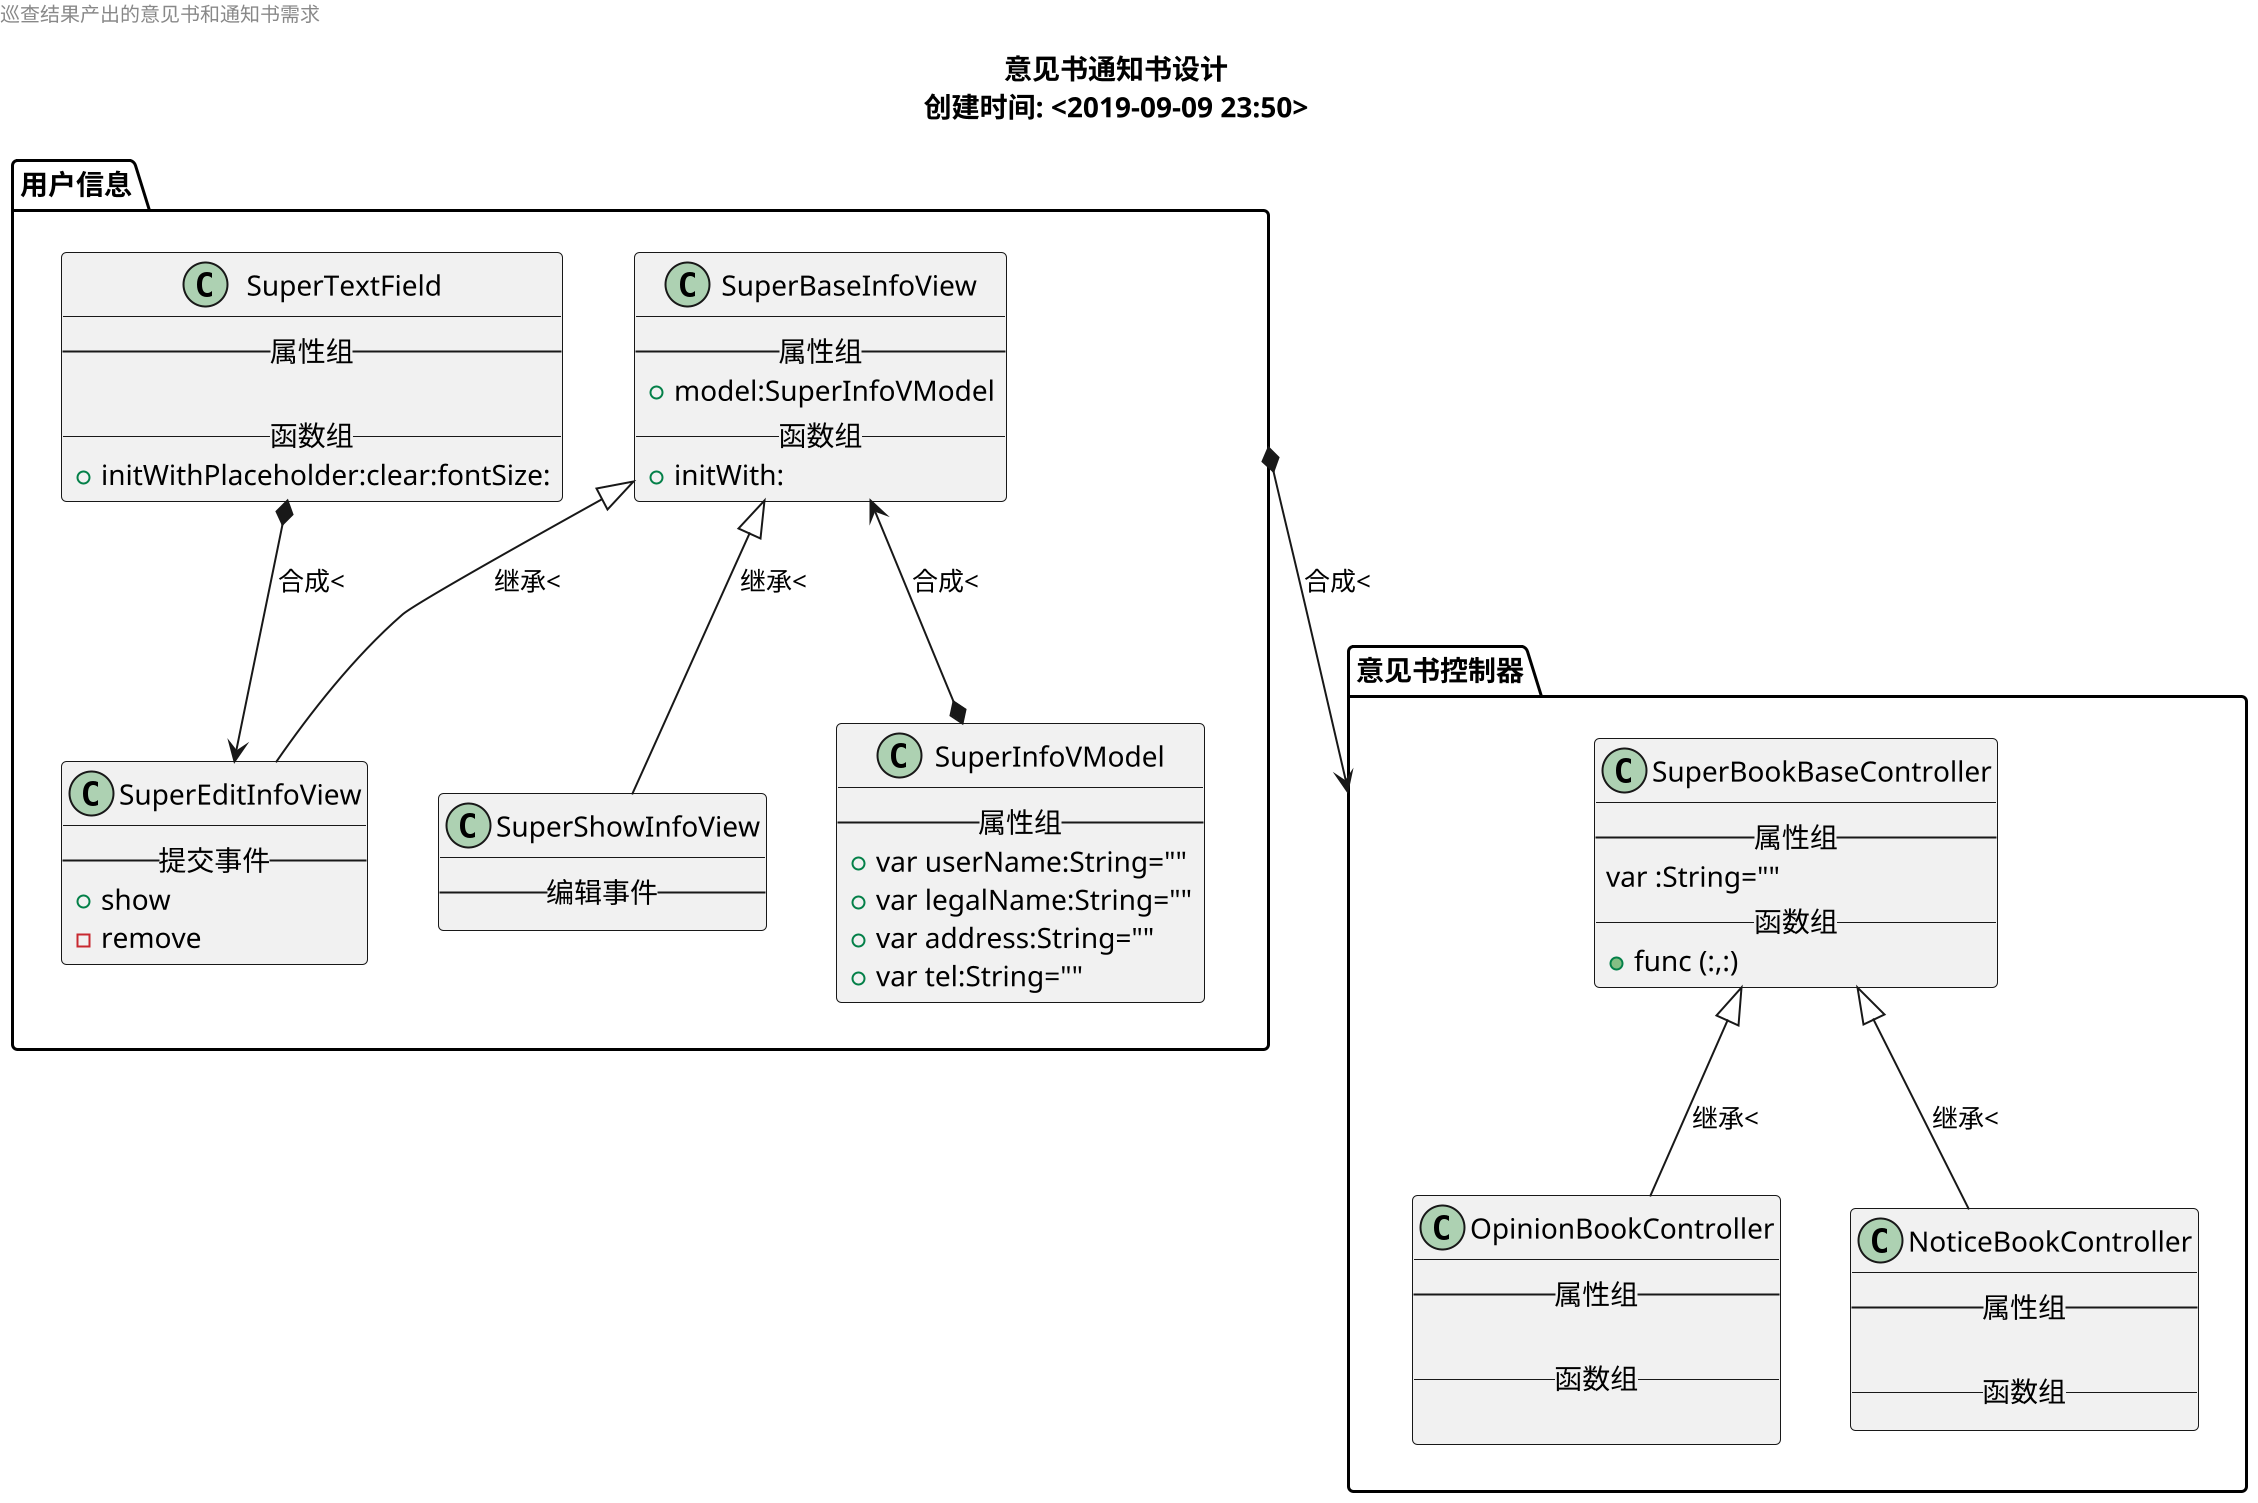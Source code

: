 @startuml
scale 2
page 1x1
title
    意见书通知书设计
    创建时间: <2019-09-09 23:50>
    endtitle
    left header
        巡查结果产出的意见书和通知书需求
    endheader
    'package，node，folder，frame，cloud，database'
    folder "用户信息" as userInfo{
        class "SuperInfoVModel" as model {
            --属性组 --
            + var userName:String=""	
            + var legalName:String=""	
            + var address:String=""	
            + var tel:String=""	
        }
        class "SuperBaseInfoView" as baseInfo {
            --属性组 --
            + model:SuperInfoVModel
            __ 函数组__
            + initWith:
        }
        class "SuperShowInfoView" as showInfoView {
            --编辑事件 --
        }
        
        class "SuperEditInfoView" as editInfoView {
            --提交事件--
            + show
            - remove
        }
        class "SuperTextField" as textField {
            --属性组 --
            
            __ 函数组__
            + initWithPlaceholder:clear:fontSize:
        }
        baseInfo <|-- showInfoView:继承<
        baseInfo <|-- editInfoView:继承<
        model *-up-> baseInfo:合成< 
        textField *--> editInfoView:合成<
    }
    'package，node，folder，frame，cloud，database'
    folder "意见书控制器" as books{
        
        class "SuperBookBaseController" as basevc {
            --属性组 --
             var :String=""	
            __ 函数组__
            + func (:,:)
        }
        class "OpinionBookController" as opinionbook {
            --属性组 --

            __ 函数组__
             
        }

        class "NoticeBookController" as noticebook {
            --属性组 --

            __ 函数组__
        }
        basevc <|-- opinionbook:继承<
        basevc <|-- noticebook:继承< 
    }
   userInfo *--> books:合成<
    @enduml
